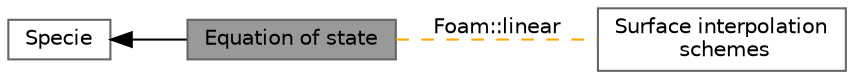 digraph "Equation of state"
{
 // LATEX_PDF_SIZE
  bgcolor="transparent";
  edge [fontname=Helvetica,fontsize=10,labelfontname=Helvetica,labelfontsize=10];
  node [fontname=Helvetica,fontsize=10,shape=box,height=0.2,width=0.4];
  rankdir=LR;
  Node3 [id="Node000003",label="Surface interpolation\l schemes",height=0.2,width=0.4,color="grey40", fillcolor="white", style="filled",URL="$group__grpFvSurfaceInterpolationSchemes.html",tooltip=" "];
  Node2 [id="Node000002",label="Specie",height=0.2,width=0.4,color="grey40", fillcolor="white", style="filled",URL="$group__grpSpecie.html",tooltip=" "];
  Node1 [id="Node000001",label="Equation of state",height=0.2,width=0.4,color="gray40", fillcolor="grey60", style="filled", fontcolor="black",tooltip=" "];
  Node2->Node1 [shape=plaintext, dir="back", style="solid"];
  Node1->Node3 [shape=plaintext, label="Foam::linear", color="orange", dir="none", style="dashed"];
}
